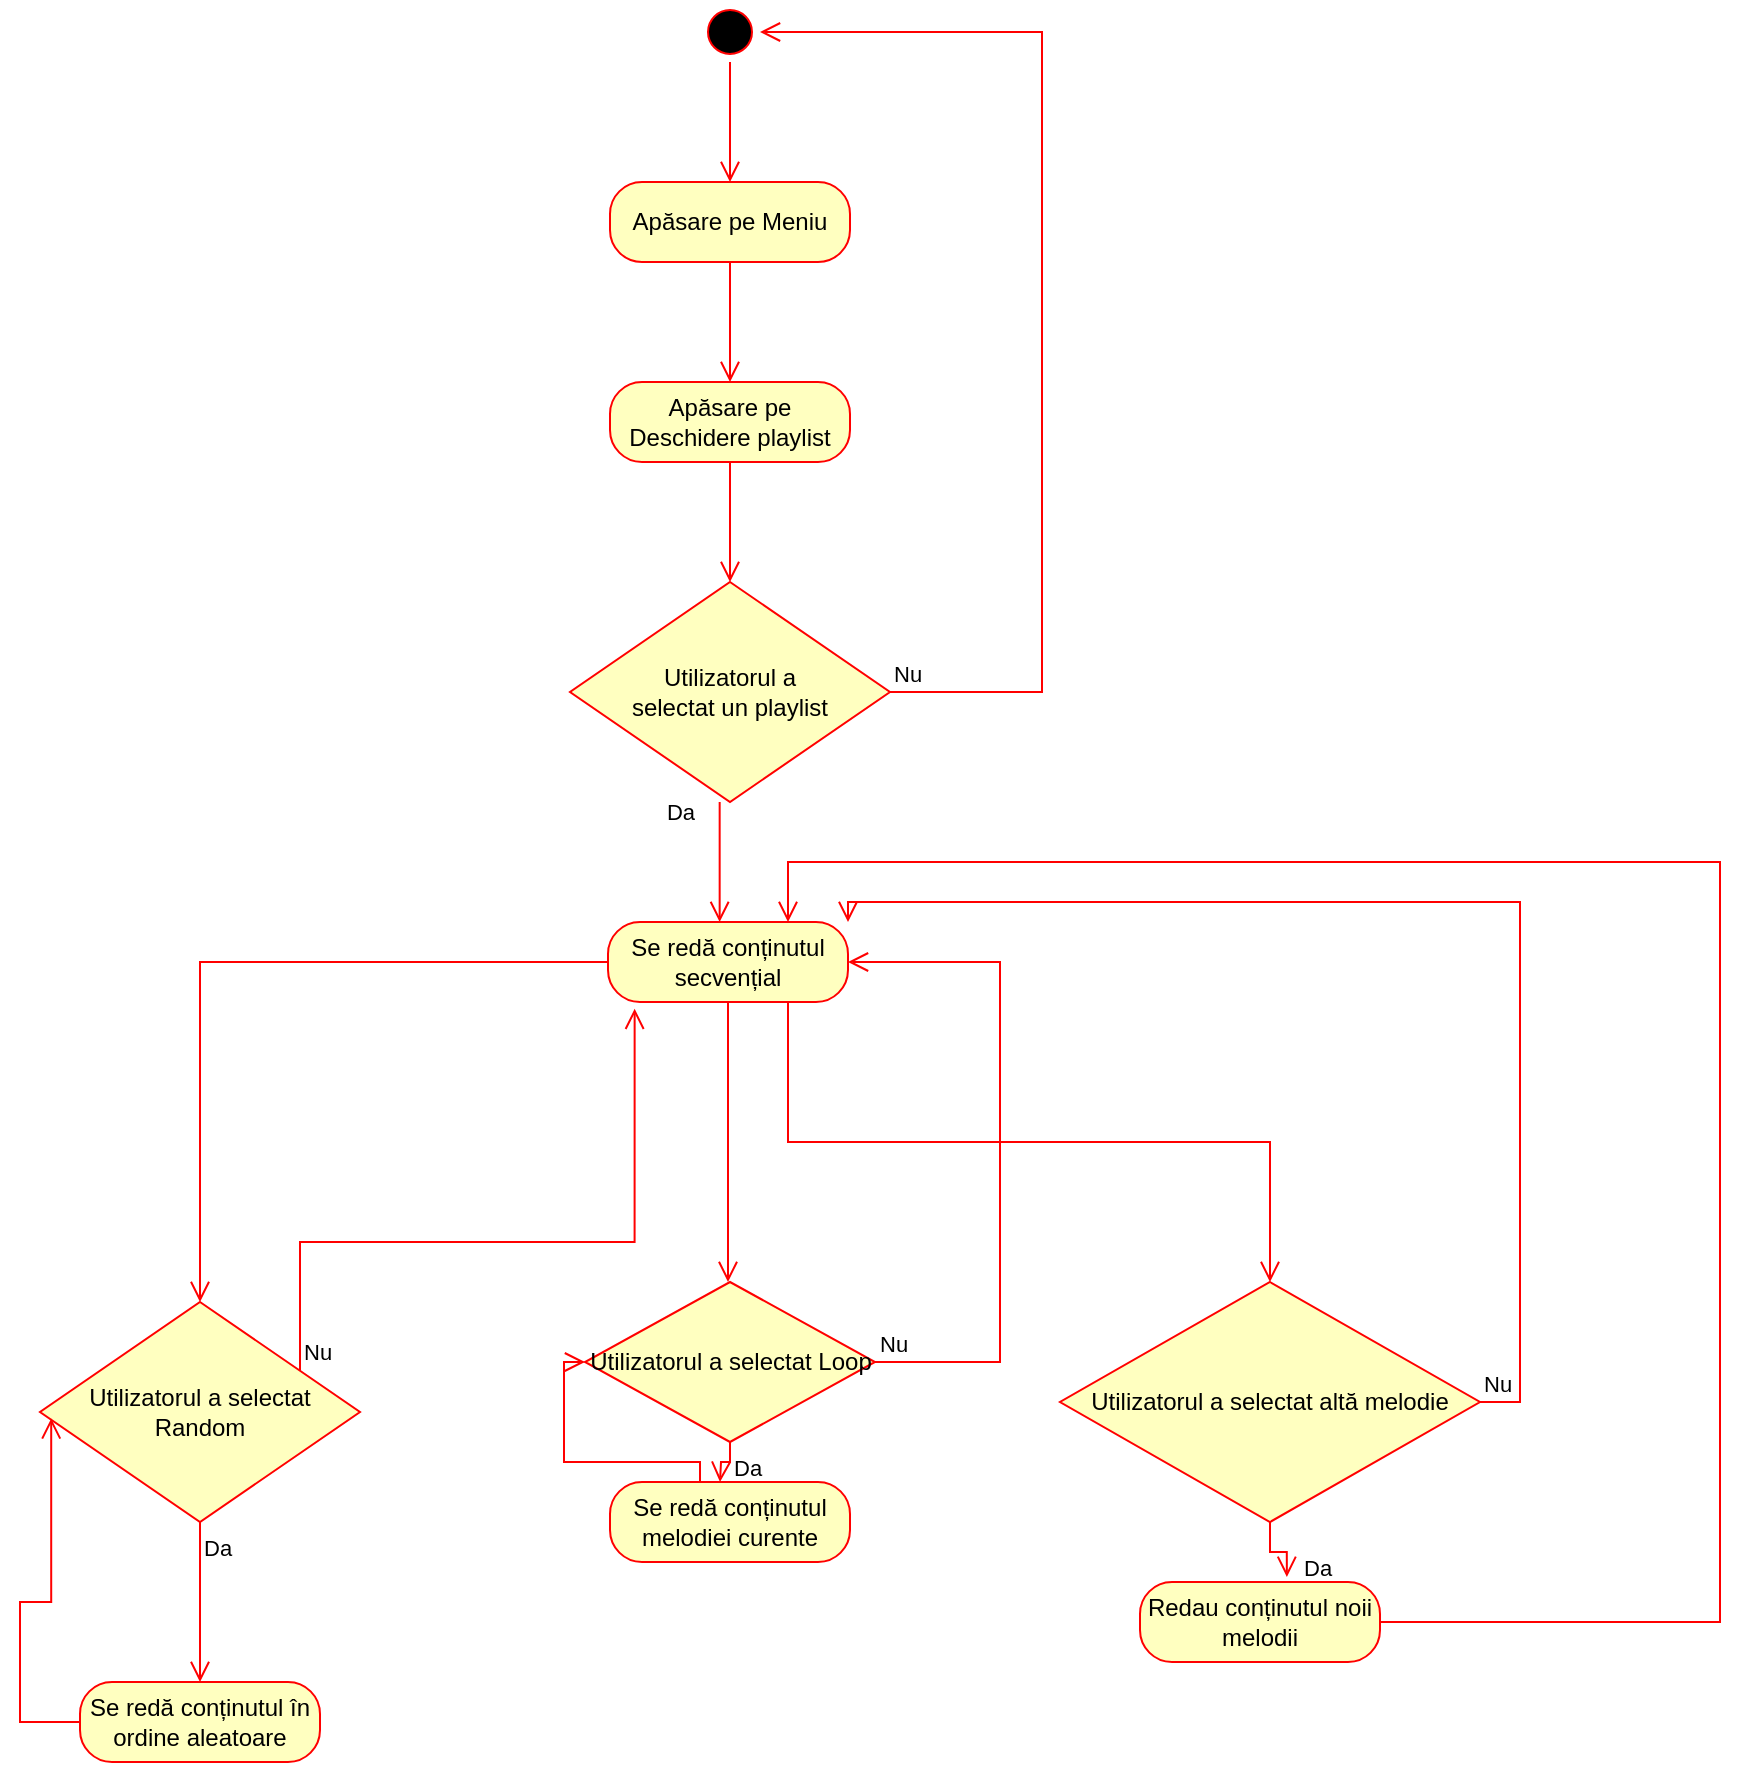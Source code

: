 <mxfile version="21.3.0" type="device">
  <diagram name="Pagina-1" id="0mUiDwWGVpkNlT__qzqu">
    <mxGraphModel dx="1128" dy="517" grid="1" gridSize="10" guides="1" tooltips="1" connect="1" arrows="1" fold="1" page="1" pageScale="1" pageWidth="827" pageHeight="1169" math="0" shadow="0">
      <root>
        <mxCell id="0" />
        <mxCell id="1" parent="0" />
        <mxCell id="K_5uVWaHuatnId3TePY4-8" value="" style="ellipse;html=1;shape=startState;fillColor=#000000;strokeColor=#ff0000;direction=west;" parent="1" vertex="1">
          <mxGeometry x="460" y="90" width="30" height="30" as="geometry" />
        </mxCell>
        <mxCell id="K_5uVWaHuatnId3TePY4-9" value="" style="edgeStyle=orthogonalEdgeStyle;html=1;verticalAlign=bottom;endArrow=open;endSize=8;strokeColor=#ff0000;rounded=0;" parent="1" source="K_5uVWaHuatnId3TePY4-8" edge="1">
          <mxGeometry relative="1" as="geometry">
            <mxPoint x="475" y="180" as="targetPoint" />
          </mxGeometry>
        </mxCell>
        <mxCell id="K_5uVWaHuatnId3TePY4-13" value="Apăsare pe Meniu" style="rounded=1;whiteSpace=wrap;html=1;arcSize=40;fontColor=#000000;fillColor=#ffffc0;strokeColor=#ff0000;" parent="1" vertex="1">
          <mxGeometry x="415" y="180" width="120" height="40" as="geometry" />
        </mxCell>
        <mxCell id="K_5uVWaHuatnId3TePY4-14" value="" style="edgeStyle=orthogonalEdgeStyle;html=1;verticalAlign=bottom;endArrow=open;endSize=8;strokeColor=#ff0000;rounded=0;" parent="1" source="K_5uVWaHuatnId3TePY4-13" edge="1">
          <mxGeometry relative="1" as="geometry">
            <mxPoint x="475" y="280" as="targetPoint" />
          </mxGeometry>
        </mxCell>
        <mxCell id="K_5uVWaHuatnId3TePY4-18" value="Apăsare pe Deschidere playlist" style="rounded=1;whiteSpace=wrap;html=1;arcSize=40;fontColor=#000000;fillColor=#ffffc0;strokeColor=#ff0000;" parent="1" vertex="1">
          <mxGeometry x="415" y="280" width="120" height="40" as="geometry" />
        </mxCell>
        <mxCell id="K_5uVWaHuatnId3TePY4-19" value="" style="edgeStyle=orthogonalEdgeStyle;html=1;verticalAlign=bottom;endArrow=open;endSize=8;strokeColor=#ff0000;rounded=0;" parent="1" source="K_5uVWaHuatnId3TePY4-18" edge="1">
          <mxGeometry relative="1" as="geometry">
            <mxPoint x="475" y="380" as="targetPoint" />
          </mxGeometry>
        </mxCell>
        <mxCell id="K_5uVWaHuatnId3TePY4-20" value="Utilizatorul a &lt;br&gt;selectat un playlist" style="rhombus;whiteSpace=wrap;html=1;fontColor=#000000;fillColor=#ffffc0;strokeColor=#ff0000;" parent="1" vertex="1">
          <mxGeometry x="395" y="380" width="160" height="110" as="geometry" />
        </mxCell>
        <mxCell id="K_5uVWaHuatnId3TePY4-21" value="Nu" style="edgeStyle=orthogonalEdgeStyle;html=1;align=left;verticalAlign=bottom;endArrow=open;endSize=8;strokeColor=#ff0000;rounded=0;entryX=0;entryY=0.5;entryDx=0;entryDy=0;" parent="1" source="K_5uVWaHuatnId3TePY4-20" target="K_5uVWaHuatnId3TePY4-8" edge="1">
          <mxGeometry x="-1" relative="1" as="geometry">
            <mxPoint x="630" y="110" as="targetPoint" />
            <Array as="points">
              <mxPoint x="631" y="435" />
              <mxPoint x="631" y="105" />
            </Array>
          </mxGeometry>
        </mxCell>
        <mxCell id="K_5uVWaHuatnId3TePY4-24" value="Se redă conținutul secvențial" style="rounded=1;whiteSpace=wrap;html=1;arcSize=40;fontColor=#000000;fillColor=#ffffc0;strokeColor=#ff0000;" parent="1" vertex="1">
          <mxGeometry x="414" y="550" width="120" height="40" as="geometry" />
        </mxCell>
        <mxCell id="K_5uVWaHuatnId3TePY4-25" value="" style="edgeStyle=orthogonalEdgeStyle;html=1;verticalAlign=bottom;endArrow=open;endSize=8;strokeColor=#ff0000;rounded=0;" parent="1" source="K_5uVWaHuatnId3TePY4-24" edge="1">
          <mxGeometry relative="1" as="geometry">
            <mxPoint x="474" y="730" as="targetPoint" />
          </mxGeometry>
        </mxCell>
        <mxCell id="K_5uVWaHuatnId3TePY4-26" value="" style="edgeStyle=orthogonalEdgeStyle;html=1;verticalAlign=bottom;endArrow=open;endSize=8;strokeColor=#ff0000;rounded=0;" parent="1" edge="1">
          <mxGeometry relative="1" as="geometry">
            <mxPoint x="469.83" y="550" as="targetPoint" />
            <mxPoint x="469.83" y="490" as="sourcePoint" />
          </mxGeometry>
        </mxCell>
        <mxCell id="K_5uVWaHuatnId3TePY4-27" value="&lt;font style=&quot;font-size: 11px;&quot;&gt;Da&lt;/font&gt;" style="text;html=1;align=center;verticalAlign=middle;resizable=0;points=[];autosize=1;strokeColor=none;fillColor=none;" parent="1" vertex="1">
          <mxGeometry x="430" y="480" width="40" height="30" as="geometry" />
        </mxCell>
        <mxCell id="K_5uVWaHuatnId3TePY4-28" value="Utilizatorul a selectat Loop" style="rhombus;whiteSpace=wrap;html=1;fontColor=#000000;fillColor=#ffffc0;strokeColor=#ff0000;" parent="1" vertex="1">
          <mxGeometry x="402.5" y="730" width="145" height="80" as="geometry" />
        </mxCell>
        <mxCell id="K_5uVWaHuatnId3TePY4-29" value="Nu" style="edgeStyle=orthogonalEdgeStyle;html=1;align=left;verticalAlign=bottom;endArrow=open;endSize=8;strokeColor=#ff0000;rounded=0;entryX=1;entryY=0.5;entryDx=0;entryDy=0;" parent="1" source="K_5uVWaHuatnId3TePY4-28" target="K_5uVWaHuatnId3TePY4-24" edge="1">
          <mxGeometry x="-1" relative="1" as="geometry">
            <mxPoint x="610" y="750" as="targetPoint" />
            <Array as="points">
              <mxPoint x="610" y="770" />
              <mxPoint x="610" y="570" />
            </Array>
          </mxGeometry>
        </mxCell>
        <mxCell id="K_5uVWaHuatnId3TePY4-30" value="Da" style="edgeStyle=orthogonalEdgeStyle;html=1;align=left;verticalAlign=top;endArrow=open;endSize=8;strokeColor=#ff0000;rounded=0;" parent="1" source="K_5uVWaHuatnId3TePY4-28" edge="1">
          <mxGeometry x="-1" relative="1" as="geometry">
            <mxPoint x="470" y="830" as="targetPoint" />
          </mxGeometry>
        </mxCell>
        <mxCell id="K_5uVWaHuatnId3TePY4-33" value="Se redă conținutul melodiei curente" style="rounded=1;whiteSpace=wrap;html=1;arcSize=40;fontColor=#000000;fillColor=#ffffc0;strokeColor=#ff0000;" parent="1" vertex="1">
          <mxGeometry x="415" y="830" width="120" height="40" as="geometry" />
        </mxCell>
        <mxCell id="K_5uVWaHuatnId3TePY4-34" value="" style="edgeStyle=orthogonalEdgeStyle;html=1;verticalAlign=bottom;endArrow=open;endSize=8;strokeColor=#ff0000;rounded=0;entryX=0;entryY=0.5;entryDx=0;entryDy=0;" parent="1" source="K_5uVWaHuatnId3TePY4-33" target="K_5uVWaHuatnId3TePY4-28" edge="1">
          <mxGeometry relative="1" as="geometry">
            <mxPoint x="475" y="930" as="targetPoint" />
            <Array as="points">
              <mxPoint x="460" y="820" />
              <mxPoint x="392" y="820" />
              <mxPoint x="392" y="770" />
            </Array>
          </mxGeometry>
        </mxCell>
        <mxCell id="K_5uVWaHuatnId3TePY4-35" value="" style="edgeStyle=orthogonalEdgeStyle;html=1;verticalAlign=bottom;endArrow=open;endSize=8;strokeColor=#ff0000;rounded=0;exitX=0;exitY=0.5;exitDx=0;exitDy=0;" parent="1" source="K_5uVWaHuatnId3TePY4-24" edge="1">
          <mxGeometry relative="1" as="geometry">
            <mxPoint x="210" y="740" as="targetPoint" />
            <mxPoint x="330" y="570" as="sourcePoint" />
            <Array as="points">
              <mxPoint x="210" y="570" />
              <mxPoint x="210" y="710" />
            </Array>
          </mxGeometry>
        </mxCell>
        <mxCell id="K_5uVWaHuatnId3TePY4-38" value="Utilizatorul a selectat Random" style="rhombus;whiteSpace=wrap;html=1;fontColor=#000000;fillColor=#ffffc0;strokeColor=#ff0000;" parent="1" vertex="1">
          <mxGeometry x="130" y="740" width="160" height="110" as="geometry" />
        </mxCell>
        <mxCell id="K_5uVWaHuatnId3TePY4-39" value="Nu" style="edgeStyle=orthogonalEdgeStyle;html=1;align=left;verticalAlign=bottom;endArrow=open;endSize=8;strokeColor=#ff0000;rounded=0;entryX=0.111;entryY=1.084;entryDx=0;entryDy=0;entryPerimeter=0;" parent="1" source="K_5uVWaHuatnId3TePY4-38" target="K_5uVWaHuatnId3TePY4-24" edge="1">
          <mxGeometry x="-1" relative="1" as="geometry">
            <mxPoint x="350" y="760" as="targetPoint" />
            <Array as="points">
              <mxPoint x="260" y="710" />
              <mxPoint x="427" y="710" />
            </Array>
          </mxGeometry>
        </mxCell>
        <mxCell id="K_5uVWaHuatnId3TePY4-40" value="Da" style="edgeStyle=orthogonalEdgeStyle;html=1;align=left;verticalAlign=top;endArrow=open;endSize=8;strokeColor=#ff0000;rounded=0;entryX=0.5;entryY=0;entryDx=0;entryDy=0;" parent="1" source="K_5uVWaHuatnId3TePY4-38" target="K_5uVWaHuatnId3TePY4-41" edge="1">
          <mxGeometry x="-1" relative="1" as="geometry">
            <mxPoint x="210" y="840" as="targetPoint" />
          </mxGeometry>
        </mxCell>
        <mxCell id="K_5uVWaHuatnId3TePY4-41" value="Se redă conținutul în ordine aleatoare" style="rounded=1;whiteSpace=wrap;html=1;arcSize=40;fontColor=#000000;fillColor=#ffffc0;strokeColor=#ff0000;" parent="1" vertex="1">
          <mxGeometry x="150" y="930" width="120" height="40" as="geometry" />
        </mxCell>
        <mxCell id="K_5uVWaHuatnId3TePY4-42" value="" style="edgeStyle=orthogonalEdgeStyle;html=1;verticalAlign=bottom;endArrow=open;endSize=8;strokeColor=#ff0000;rounded=0;entryX=0.035;entryY=0.529;entryDx=0;entryDy=0;entryPerimeter=0;" parent="1" source="K_5uVWaHuatnId3TePY4-41" target="K_5uVWaHuatnId3TePY4-38" edge="1">
          <mxGeometry relative="1" as="geometry">
            <mxPoint x="100" y="800" as="targetPoint" />
            <Array as="points">
              <mxPoint x="120" y="950" />
              <mxPoint x="120" y="890" />
              <mxPoint x="136" y="890" />
            </Array>
          </mxGeometry>
        </mxCell>
        <mxCell id="qktcUet4QA13rE5B6nOX-1" value="Utilizatorul a selectat altă melodie" style="rhombus;whiteSpace=wrap;html=1;fontColor=#000000;fillColor=#ffffc0;strokeColor=#ff0000;" vertex="1" parent="1">
          <mxGeometry x="640" y="730" width="210" height="120" as="geometry" />
        </mxCell>
        <mxCell id="qktcUet4QA13rE5B6nOX-2" value="Nu" style="edgeStyle=orthogonalEdgeStyle;html=1;align=left;verticalAlign=bottom;endArrow=open;endSize=8;strokeColor=#ff0000;rounded=0;entryX=1;entryY=0;entryDx=0;entryDy=0;" edge="1" source="qktcUet4QA13rE5B6nOX-1" parent="1" target="K_5uVWaHuatnId3TePY4-24">
          <mxGeometry x="-1" relative="1" as="geometry">
            <mxPoint x="890" y="780" as="targetPoint" />
            <Array as="points">
              <mxPoint x="870" y="790" />
              <mxPoint x="870" y="540" />
              <mxPoint x="534" y="540" />
            </Array>
          </mxGeometry>
        </mxCell>
        <mxCell id="qktcUet4QA13rE5B6nOX-3" value="Da" style="edgeStyle=orthogonalEdgeStyle;html=1;align=left;verticalAlign=top;endArrow=open;endSize=8;strokeColor=#ff0000;rounded=0;entryX=0.612;entryY=-0.064;entryDx=0;entryDy=0;entryPerimeter=0;" edge="1" source="qktcUet4QA13rE5B6nOX-1" parent="1" target="qktcUet4QA13rE5B6nOX-5">
          <mxGeometry x="0.306" y="8" relative="1" as="geometry">
            <mxPoint x="750" y="860" as="targetPoint" />
            <mxPoint x="-1" y="-5" as="offset" />
          </mxGeometry>
        </mxCell>
        <mxCell id="qktcUet4QA13rE5B6nOX-4" value="" style="edgeStyle=orthogonalEdgeStyle;html=1;verticalAlign=bottom;endArrow=open;endSize=8;strokeColor=#ff0000;rounded=0;entryX=0.5;entryY=0;entryDx=0;entryDy=0;exitX=0.75;exitY=1;exitDx=0;exitDy=0;" edge="1" parent="1" source="K_5uVWaHuatnId3TePY4-24" target="qktcUet4QA13rE5B6nOX-1">
          <mxGeometry relative="1" as="geometry">
            <mxPoint x="484" y="740" as="targetPoint" />
            <mxPoint x="484" y="600" as="sourcePoint" />
          </mxGeometry>
        </mxCell>
        <mxCell id="qktcUet4QA13rE5B6nOX-5" value="Redau conținutul noii melodii" style="rounded=1;whiteSpace=wrap;html=1;arcSize=40;fontColor=#000000;fillColor=#ffffc0;strokeColor=#ff0000;" vertex="1" parent="1">
          <mxGeometry x="680" y="880" width="120" height="40" as="geometry" />
        </mxCell>
        <mxCell id="qktcUet4QA13rE5B6nOX-6" value="" style="edgeStyle=orthogonalEdgeStyle;html=1;verticalAlign=bottom;endArrow=open;endSize=8;strokeColor=#ff0000;rounded=0;entryX=0.75;entryY=0;entryDx=0;entryDy=0;" edge="1" source="qktcUet4QA13rE5B6nOX-5" parent="1" target="K_5uVWaHuatnId3TePY4-24">
          <mxGeometry relative="1" as="geometry">
            <mxPoint x="740" y="980" as="targetPoint" />
            <Array as="points">
              <mxPoint x="970" y="900" />
              <mxPoint x="970" y="520" />
              <mxPoint x="504" y="520" />
            </Array>
          </mxGeometry>
        </mxCell>
      </root>
    </mxGraphModel>
  </diagram>
</mxfile>
